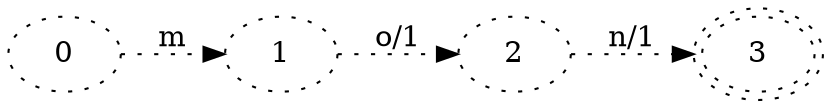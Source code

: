 digraph automaton {
  labelloc="l";
  labeljust="l";
  rankdir="LR";

  0 -> 1 [label="m",style="dotted"];
  1 -> 2 [label="o/1",style="dotted"];
  2 -> 3 [label="n/1",style="dotted"];

  0,1,2,3 [style="dotted"];
  3 [peripheries=2];
}
